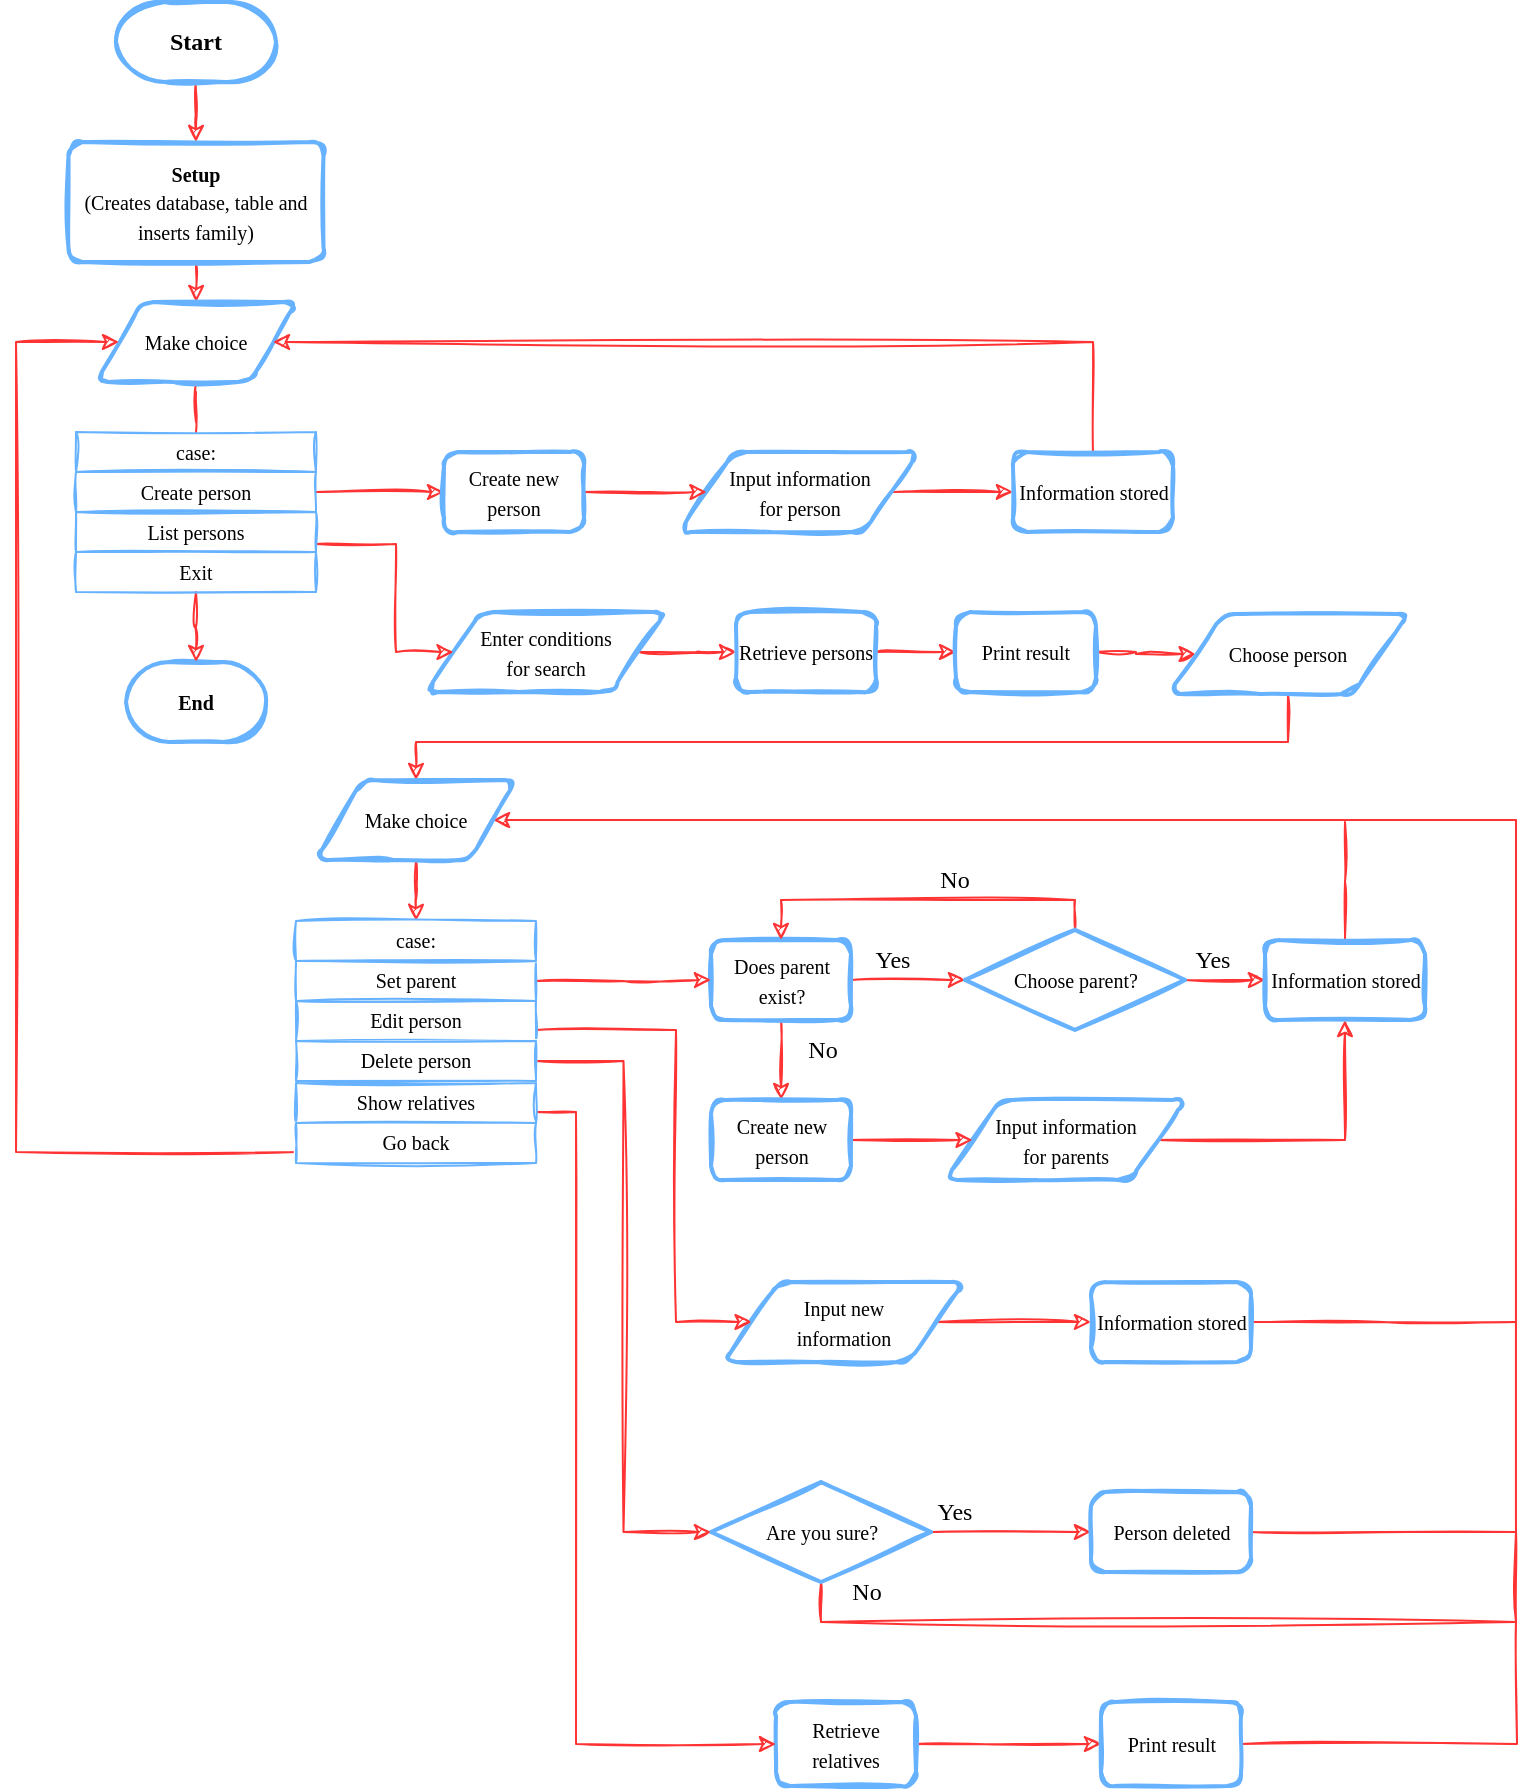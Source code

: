 <mxfile version="14.4.3" type="device"><diagram id="m1fnCte9TXBrU9yrCQy4" name="Sida-1"><mxGraphModel dx="1086" dy="966" grid="1" gridSize="10" guides="1" tooltips="1" connect="1" arrows="1" fold="1" page="1" pageScale="1" pageWidth="827" pageHeight="1169" math="0" shadow="0"><root><mxCell id="0"/><mxCell id="1" parent="0"/><mxCell id="2WczPEV9NUN9qrIEhMAv-21" style="edgeStyle=orthogonalEdgeStyle;rounded=0;orthogonalLoop=1;jettySize=auto;html=1;entryX=0.5;entryY=0;entryDx=0;entryDy=0;fillColor=#dae8fc;strokeWidth=1;sketch=1;strokeColor=#FF3333;" parent="1" source="2WczPEV9NUN9qrIEhMAv-3" target="2WczPEV9NUN9qrIEhMAv-6" edge="1"><mxGeometry relative="1" as="geometry"/></mxCell><mxCell id="2WczPEV9NUN9qrIEhMAv-3" value="&lt;b&gt;Start&lt;/b&gt;" style="strokeWidth=2;html=1;shape=mxgraph.flowchart.terminator;whiteSpace=wrap;sketch=1;fillColor=none;fontFamily=Comic Sans MS;strokeColor=#66B2FF;" parent="1" vertex="1"><mxGeometry x="90" y="20" width="80" height="40" as="geometry"/></mxCell><mxCell id="2WczPEV9NUN9qrIEhMAv-23" style="edgeStyle=orthogonalEdgeStyle;rounded=0;orthogonalLoop=1;jettySize=auto;html=1;entryX=0.5;entryY=0;entryDx=0;entryDy=0;fillColor=#dae8fc;strokeWidth=1;sketch=1;strokeColor=#FF3333;" parent="1" source="2WczPEV9NUN9qrIEhMAv-6" target="2WczPEV9NUN9qrIEhMAv-11" edge="1"><mxGeometry relative="1" as="geometry"/></mxCell><mxCell id="2WczPEV9NUN9qrIEhMAv-6" value="&lt;font style=&quot;font-size: 10px&quot;&gt;&lt;b&gt;Setup&lt;/b&gt;&lt;br&gt;(Creates database, table and inserts family)&lt;/font&gt;" style="rounded=1;whiteSpace=wrap;html=1;absoluteArcSize=1;arcSize=14;strokeWidth=2;sketch=1;fillColor=none;fontFamily=Comic Sans MS;strokeColor=#66B2FF;" parent="1" vertex="1"><mxGeometry x="66.25" y="90" width="127.5" height="60" as="geometry"/></mxCell><mxCell id="pw-QrtVI2N23kxXlAmNf-2" style="edgeStyle=orthogonalEdgeStyle;rounded=0;sketch=1;orthogonalLoop=1;jettySize=auto;html=1;entryX=0.5;entryY=0;entryDx=0;entryDy=0;endArrow=none;endFill=0;strokeColor=#FF3333;" edge="1" parent="1" source="2WczPEV9NUN9qrIEhMAv-11" target="3bvVjmkPHCoyLlbybWs3-29"><mxGeometry relative="1" as="geometry"/></mxCell><mxCell id="2WczPEV9NUN9qrIEhMAv-11" value="&lt;font style=&quot;font-size: 10px&quot;&gt;Make choice&lt;/font&gt;" style="shape=parallelogram;html=1;strokeWidth=2;perimeter=parallelogramPerimeter;whiteSpace=wrap;rounded=1;arcSize=12;size=0.23;sketch=1;fontFamily=Comic Sans MS;fillColor=none;strokeColor=#66B2FF;" parent="1" vertex="1"><mxGeometry x="80" y="170" width="100" height="40" as="geometry"/></mxCell><mxCell id="2WczPEV9NUN9qrIEhMAv-107" style="edgeStyle=orthogonalEdgeStyle;rounded=0;orthogonalLoop=1;jettySize=auto;html=1;endArrow=classic;endFill=1;fillColor=#dae8fc;strokeWidth=1;sketch=1;exitX=1;exitY=0.5;exitDx=0;exitDy=0;strokeColor=#FF3333;" parent="1" source="3bvVjmkPHCoyLlbybWs3-28" target="2WczPEV9NUN9qrIEhMAv-106" edge="1"><mxGeometry relative="1" as="geometry"><mxPoint x="185" y="265.0" as="sourcePoint"/></mxGeometry></mxCell><mxCell id="2WczPEV9NUN9qrIEhMAv-110" style="edgeStyle=orthogonalEdgeStyle;rounded=0;orthogonalLoop=1;jettySize=auto;html=1;entryX=0;entryY=0.5;entryDx=0;entryDy=0;endArrow=classic;endFill=1;fillColor=#dae8fc;strokeWidth=1;sketch=1;strokeColor=#FF3333;" parent="1" source="2WczPEV9NUN9qrIEhMAv-33" target="2WczPEV9NUN9qrIEhMAv-109" edge="1"><mxGeometry relative="1" as="geometry"/></mxCell><mxCell id="2WczPEV9NUN9qrIEhMAv-33" value="&lt;font style=&quot;font-size: 10px&quot;&gt;Input information&lt;br&gt;for person&lt;/font&gt;" style="shape=parallelogram;html=1;strokeWidth=2;perimeter=parallelogramPerimeter;whiteSpace=wrap;rounded=1;arcSize=12;size=0.23;sketch=1;fontFamily=Comic Sans MS;fillColor=none;strokeColor=#66B2FF;" parent="1" vertex="1"><mxGeometry x="371.5" y="245" width="120" height="40" as="geometry"/></mxCell><mxCell id="2WczPEV9NUN9qrIEhMAv-117" style="edgeStyle=orthogonalEdgeStyle;rounded=0;orthogonalLoop=1;jettySize=auto;html=1;endArrow=classic;endFill=1;fillColor=#dae8fc;strokeWidth=1;sketch=1;strokeColor=#FF3333;" parent="1" source="2WczPEV9NUN9qrIEhMAv-37" target="2WczPEV9NUN9qrIEhMAv-115" edge="1"><mxGeometry relative="1" as="geometry"/></mxCell><mxCell id="2WczPEV9NUN9qrIEhMAv-37" value="&lt;font style=&quot;font-size: 10px&quot;&gt;Input information&lt;br&gt;for parents&lt;/font&gt;" style="shape=parallelogram;html=1;strokeWidth=2;perimeter=parallelogramPerimeter;whiteSpace=wrap;rounded=1;arcSize=12;size=0.23;sketch=1;fontFamily=Comic Sans MS;fillColor=none;strokeColor=#66B2FF;" parent="1" vertex="1"><mxGeometry x="504.5" y="568.97" width="120" height="40" as="geometry"/></mxCell><mxCell id="2WczPEV9NUN9qrIEhMAv-45" value="&lt;font style=&quot;font-size: 10px&quot;&gt;&lt;b&gt;End&lt;/b&gt;&lt;/font&gt;" style="strokeWidth=2;html=1;shape=mxgraph.flowchart.terminator;whiteSpace=wrap;sketch=1;fontFamily=Comic Sans MS;fillColor=none;strokeColor=#66B2FF;" parent="1" vertex="1"><mxGeometry x="95" y="350" width="70" height="40" as="geometry"/></mxCell><mxCell id="2WczPEV9NUN9qrIEhMAv-94" style="edgeStyle=orthogonalEdgeStyle;rounded=0;orthogonalLoop=1;jettySize=auto;html=1;entryX=0;entryY=0.5;entryDx=0;entryDy=0;entryPerimeter=0;endArrow=classic;endFill=1;fillColor=#dae8fc;strokeWidth=1;sketch=1;strokeColor=#FF3333;" parent="1" source="2WczPEV9NUN9qrIEhMAv-50" target="2WczPEV9NUN9qrIEhMAv-78" edge="1"><mxGeometry relative="1" as="geometry"/></mxCell><mxCell id="2WczPEV9NUN9qrIEhMAv-96" style="edgeStyle=orthogonalEdgeStyle;rounded=0;orthogonalLoop=1;jettySize=auto;html=1;entryX=0.5;entryY=0;entryDx=0;entryDy=0;endArrow=classic;endFill=1;fillColor=#dae8fc;strokeWidth=1;sketch=1;strokeColor=#FF3333;" parent="1" source="2WczPEV9NUN9qrIEhMAv-50" target="2WczPEV9NUN9qrIEhMAv-64" edge="1"><mxGeometry relative="1" as="geometry"/></mxCell><mxCell id="2WczPEV9NUN9qrIEhMAv-50" value="&lt;span style=&quot;font-size: 10px&quot;&gt;Does parent exist?&lt;/span&gt;" style="rounded=1;whiteSpace=wrap;html=1;absoluteArcSize=1;arcSize=14;strokeWidth=2;sketch=1;fontFamily=Comic Sans MS;fillColor=none;strokeColor=#66B2FF;" parent="1" vertex="1"><mxGeometry x="387.5" y="488.97" width="70" height="40" as="geometry"/></mxCell><mxCell id="2WczPEV9NUN9qrIEhMAv-97" style="edgeStyle=orthogonalEdgeStyle;rounded=0;orthogonalLoop=1;jettySize=auto;html=1;entryX=0;entryY=0.5;entryDx=0;entryDy=0;endArrow=classic;endFill=1;fillColor=#dae8fc;strokeWidth=1;sketch=1;strokeColor=#FF3333;" parent="1" source="2WczPEV9NUN9qrIEhMAv-64" target="2WczPEV9NUN9qrIEhMAv-37" edge="1"><mxGeometry relative="1" as="geometry"/></mxCell><mxCell id="2WczPEV9NUN9qrIEhMAv-64" value="&lt;span style=&quot;font-size: 10px&quot;&gt;Create new person&lt;/span&gt;" style="rounded=1;whiteSpace=wrap;html=1;absoluteArcSize=1;arcSize=14;strokeWidth=2;sketch=1;fontFamily=Comic Sans MS;fillColor=none;strokeColor=#66B2FF;" parent="1" vertex="1"><mxGeometry x="387.5" y="568.97" width="70" height="40" as="geometry"/></mxCell><mxCell id="2WczPEV9NUN9qrIEhMAv-73" value="No" style="text;html=1;align=center;verticalAlign=middle;resizable=0;points=[];autosize=1;sketch=1;strokeWidth=1;fontFamily=Comic Sans MS;" parent="1" vertex="1"><mxGeometry x="427.5" y="533.97" width="30" height="20" as="geometry"/></mxCell><mxCell id="2WczPEV9NUN9qrIEhMAv-76" value="Yes" style="text;html=1;align=center;verticalAlign=middle;resizable=0;points=[];autosize=1;sketch=1;strokeWidth=1;fontFamily=Comic Sans MS;" parent="1" vertex="1"><mxGeometry x="617.5" y="488.97" width="40" height="20" as="geometry"/></mxCell><mxCell id="2WczPEV9NUN9qrIEhMAv-100" style="edgeStyle=orthogonalEdgeStyle;rounded=0;orthogonalLoop=1;jettySize=auto;html=1;entryX=0.5;entryY=0;entryDx=0;entryDy=0;endArrow=classic;endFill=1;fillColor=#dae8fc;strokeWidth=1;sketch=1;strokeColor=#FF3333;" parent="1" source="2WczPEV9NUN9qrIEhMAv-78" target="2WczPEV9NUN9qrIEhMAv-50" edge="1"><mxGeometry relative="1" as="geometry"><Array as="points"><mxPoint x="570" y="469"/><mxPoint x="423" y="469"/></Array></mxGeometry></mxCell><mxCell id="2WczPEV9NUN9qrIEhMAv-116" style="edgeStyle=orthogonalEdgeStyle;rounded=0;orthogonalLoop=1;jettySize=auto;html=1;entryX=0;entryY=0.5;entryDx=0;entryDy=0;endArrow=classic;endFill=1;fillColor=#dae8fc;strokeWidth=1;sketch=1;strokeColor=#FF3333;" parent="1" source="2WczPEV9NUN9qrIEhMAv-78" target="2WczPEV9NUN9qrIEhMAv-115" edge="1"><mxGeometry relative="1" as="geometry"/></mxCell><mxCell id="2WczPEV9NUN9qrIEhMAv-78" value="&lt;font style=&quot;font-size: 10px&quot;&gt;Choose parent?&lt;/font&gt;" style="strokeWidth=2;html=1;shape=mxgraph.flowchart.decision;whiteSpace=wrap;sketch=1;fontFamily=Comic Sans MS;fillColor=none;strokeColor=#66B2FF;" parent="1" vertex="1"><mxGeometry x="514.5" y="483.97" width="110" height="50" as="geometry"/></mxCell><mxCell id="2WczPEV9NUN9qrIEhMAv-82" value="Yes" style="text;html=1;align=center;verticalAlign=middle;resizable=0;points=[];autosize=1;sketch=1;strokeWidth=1;fontFamily=Comic Sans MS;" parent="1" vertex="1"><mxGeometry x="457.5" y="488.97" width="40" height="20" as="geometry"/></mxCell><mxCell id="2WczPEV9NUN9qrIEhMAv-101" value="No" style="text;html=1;align=center;verticalAlign=middle;resizable=0;points=[];autosize=1;sketch=1;strokeWidth=1;fontFamily=Comic Sans MS;" parent="1" vertex="1"><mxGeometry x="494.25" y="449" width="30" height="20" as="geometry"/></mxCell><mxCell id="2WczPEV9NUN9qrIEhMAv-114" style="edgeStyle=orthogonalEdgeStyle;rounded=0;orthogonalLoop=1;jettySize=auto;html=1;entryX=0;entryY=0.5;entryDx=0;entryDy=0;endArrow=classic;endFill=1;fillColor=#dae8fc;strokeWidth=1;sketch=1;strokeColor=#FF3333;" parent="1" source="2WczPEV9NUN9qrIEhMAv-103" target="2WczPEV9NUN9qrIEhMAv-113" edge="1"><mxGeometry relative="1" as="geometry"/></mxCell><mxCell id="2WczPEV9NUN9qrIEhMAv-103" value="&lt;span style=&quot;font-size: 10px&quot;&gt;Input new&lt;br&gt;information&lt;/span&gt;" style="shape=parallelogram;html=1;strokeWidth=2;perimeter=parallelogramPerimeter;whiteSpace=wrap;rounded=1;arcSize=12;size=0.23;sketch=1;fontFamily=Comic Sans MS;fillColor=none;strokeColor=#66B2FF;" parent="1" vertex="1"><mxGeometry x="394" y="660" width="120" height="40" as="geometry"/></mxCell><mxCell id="2WczPEV9NUN9qrIEhMAv-108" style="edgeStyle=orthogonalEdgeStyle;rounded=0;orthogonalLoop=1;jettySize=auto;html=1;endArrow=classic;endFill=1;fillColor=#dae8fc;strokeWidth=1;sketch=1;strokeColor=#FF3333;" parent="1" source="2WczPEV9NUN9qrIEhMAv-106" target="2WczPEV9NUN9qrIEhMAv-33" edge="1"><mxGeometry relative="1" as="geometry"/></mxCell><mxCell id="2WczPEV9NUN9qrIEhMAv-106" value="&lt;span style=&quot;font-size: 10px&quot;&gt;Create new person&lt;/span&gt;" style="rounded=1;whiteSpace=wrap;html=1;absoluteArcSize=1;arcSize=14;strokeWidth=2;sketch=1;fontFamily=Comic Sans MS;fillColor=none;strokeColor=#66B2FF;" parent="1" vertex="1"><mxGeometry x="254" y="245" width="70" height="40" as="geometry"/></mxCell><mxCell id="2WczPEV9NUN9qrIEhMAv-119" style="edgeStyle=orthogonalEdgeStyle;rounded=0;orthogonalLoop=1;jettySize=auto;html=1;endArrow=classic;endFill=1;fillColor=#f8cecc;strokeWidth=1;sketch=1;entryX=1;entryY=0.5;entryDx=0;entryDy=0;strokeColor=#FF3333;" parent="1" source="2WczPEV9NUN9qrIEhMAv-109" target="2WczPEV9NUN9qrIEhMAv-11" edge="1"><mxGeometry relative="1" as="geometry"><mxPoint x="310" y="170" as="targetPoint"/><Array as="points"><mxPoint x="579" y="190"/></Array></mxGeometry></mxCell><mxCell id="2WczPEV9NUN9qrIEhMAv-109" value="&lt;span style=&quot;font-size: 10px&quot;&gt;Information stored&lt;/span&gt;" style="rounded=1;whiteSpace=wrap;html=1;absoluteArcSize=1;arcSize=14;strokeWidth=2;sketch=1;fontFamily=Comic Sans MS;fillColor=none;strokeColor=#66B2FF;" parent="1" vertex="1"><mxGeometry x="538.5" y="245" width="80" height="40" as="geometry"/></mxCell><mxCell id="3bvVjmkPHCoyLlbybWs3-50" style="edgeStyle=orthogonalEdgeStyle;rounded=0;sketch=1;orthogonalLoop=1;jettySize=auto;html=1;strokeWidth=1;fontFamily=Comic Sans MS;fontSize=11;endArrow=none;endFill=0;strokeColor=#FF3333;" parent="1" source="2WczPEV9NUN9qrIEhMAv-113" edge="1"><mxGeometry relative="1" as="geometry"><mxPoint x="790" y="680" as="targetPoint"/></mxGeometry></mxCell><mxCell id="2WczPEV9NUN9qrIEhMAv-113" value="&lt;span style=&quot;font-size: 10px&quot;&gt;Information stored&lt;/span&gt;" style="rounded=1;whiteSpace=wrap;html=1;absoluteArcSize=1;arcSize=14;strokeWidth=2;sketch=1;fontFamily=Comic Sans MS;fillColor=none;strokeColor=#66B2FF;" parent="1" vertex="1"><mxGeometry x="577.5" y="660" width="80" height="40" as="geometry"/></mxCell><mxCell id="pw-QrtVI2N23kxXlAmNf-1" style="edgeStyle=orthogonalEdgeStyle;rounded=0;orthogonalLoop=1;jettySize=auto;html=1;endArrow=none;endFill=0;sketch=1;strokeColor=#FF3333;" edge="1" parent="1" source="2WczPEV9NUN9qrIEhMAv-115"><mxGeometry relative="1" as="geometry"><mxPoint x="704.5" y="430" as="targetPoint"/></mxGeometry></mxCell><mxCell id="2WczPEV9NUN9qrIEhMAv-115" value="&lt;span style=&quot;font-size: 10px&quot;&gt;Information stored&lt;/span&gt;" style="rounded=1;whiteSpace=wrap;html=1;absoluteArcSize=1;arcSize=14;strokeWidth=2;sketch=1;fontFamily=Comic Sans MS;fillColor=none;strokeColor=#66B2FF;" parent="1" vertex="1"><mxGeometry x="664.5" y="488.97" width="80" height="40" as="geometry"/></mxCell><mxCell id="2WczPEV9NUN9qrIEhMAv-200" style="edgeStyle=orthogonalEdgeStyle;rounded=0;orthogonalLoop=1;jettySize=auto;html=1;entryX=0;entryY=0.5;entryDx=0;entryDy=0;endArrow=classic;endFill=1;fillColor=#dae8fc;strokeWidth=1;sketch=1;strokeColor=#FF3333;" parent="1" source="2WczPEV9NUN9qrIEhMAv-126" target="2WczPEV9NUN9qrIEhMAv-128" edge="1"><mxGeometry relative="1" as="geometry"/></mxCell><mxCell id="2WczPEV9NUN9qrIEhMAv-203" style="edgeStyle=orthogonalEdgeStyle;rounded=0;orthogonalLoop=1;jettySize=auto;html=1;endArrow=none;endFill=0;exitX=0.5;exitY=1;exitDx=0;exitDy=0;exitPerimeter=0;fillColor=#dae8fc;strokeWidth=1;sketch=1;strokeColor=#FF3333;" parent="1" source="2WczPEV9NUN9qrIEhMAv-126" edge="1"><mxGeometry relative="1" as="geometry"><mxPoint x="790" y="785" as="targetPoint"/><Array as="points"><mxPoint x="443" y="830"/><mxPoint x="790" y="830"/></Array></mxGeometry></mxCell><mxCell id="2WczPEV9NUN9qrIEhMAv-126" value="&lt;font style=&quot;font-size: 10px&quot;&gt;Are you sure?&lt;/font&gt;" style="strokeWidth=2;html=1;shape=mxgraph.flowchart.decision;whiteSpace=wrap;sketch=1;fontFamily=Comic Sans MS;fillColor=none;strokeColor=#66B2FF;" parent="1" vertex="1"><mxGeometry x="387.5" y="760" width="110" height="50" as="geometry"/></mxCell><mxCell id="3bvVjmkPHCoyLlbybWs3-48" style="edgeStyle=orthogonalEdgeStyle;rounded=0;sketch=1;orthogonalLoop=1;jettySize=auto;html=1;strokeWidth=1;fontFamily=Comic Sans MS;fontSize=11;entryX=1;entryY=0.5;entryDx=0;entryDy=0;strokeColor=#FF3333;" parent="1" source="2WczPEV9NUN9qrIEhMAv-128" target="2WczPEV9NUN9qrIEhMAv-178" edge="1"><mxGeometry relative="1" as="geometry"><mxPoint x="770" y="420" as="targetPoint"/><Array as="points"><mxPoint x="790" y="785"/><mxPoint x="790" y="429"/></Array></mxGeometry></mxCell><mxCell id="2WczPEV9NUN9qrIEhMAv-128" value="&lt;span style=&quot;font-size: 10px&quot;&gt;Person deleted&lt;/span&gt;" style="rounded=1;whiteSpace=wrap;html=1;absoluteArcSize=1;arcSize=14;strokeWidth=2;sketch=1;fontFamily=Comic Sans MS;fillColor=none;strokeColor=#66B2FF;" parent="1" vertex="1"><mxGeometry x="577.5" y="765" width="80" height="40" as="geometry"/></mxCell><mxCell id="2WczPEV9NUN9qrIEhMAv-151" style="edgeStyle=orthogonalEdgeStyle;rounded=0;orthogonalLoop=1;jettySize=auto;html=1;entryX=0;entryY=0.5;entryDx=0;entryDy=0;endArrow=classic;endFill=1;fillColor=#dae8fc;strokeWidth=1;sketch=1;strokeColor=#FF3333;" parent="1" source="2WczPEV9NUN9qrIEhMAv-147" target="2WczPEV9NUN9qrIEhMAv-150" edge="1"><mxGeometry relative="1" as="geometry"/></mxCell><mxCell id="2WczPEV9NUN9qrIEhMAv-147" value="&lt;span style=&quot;font-size: 10px&quot;&gt;Enter conditions&lt;br&gt;for search&lt;/span&gt;" style="shape=parallelogram;html=1;strokeWidth=2;perimeter=parallelogramPerimeter;whiteSpace=wrap;rounded=1;arcSize=12;size=0.23;sketch=1;fontFamily=Comic Sans MS;fillColor=none;strokeColor=#66B2FF;" parent="1" vertex="1"><mxGeometry x="245" y="325" width="120" height="40" as="geometry"/></mxCell><mxCell id="2WczPEV9NUN9qrIEhMAv-180" style="edgeStyle=orthogonalEdgeStyle;rounded=0;orthogonalLoop=1;jettySize=auto;html=1;entryX=0;entryY=0.5;entryDx=0;entryDy=0;endArrow=classic;endFill=1;fillColor=#dae8fc;strokeWidth=1;sketch=1;strokeColor=#FF3333;" parent="1" source="2WczPEV9NUN9qrIEhMAv-150" target="2WczPEV9NUN9qrIEhMAv-152" edge="1"><mxGeometry relative="1" as="geometry"/></mxCell><mxCell id="2WczPEV9NUN9qrIEhMAv-150" value="&lt;span style=&quot;font-size: 10px&quot;&gt;Retrieve persons&lt;/span&gt;" style="rounded=1;whiteSpace=wrap;html=1;absoluteArcSize=1;arcSize=14;strokeWidth=2;sketch=1;fontFamily=Comic Sans MS;fillColor=none;strokeColor=#66B2FF;" parent="1" vertex="1"><mxGeometry x="400" y="325" width="70" height="40" as="geometry"/></mxCell><mxCell id="2WczPEV9NUN9qrIEhMAv-181" style="edgeStyle=orthogonalEdgeStyle;rounded=0;orthogonalLoop=1;jettySize=auto;html=1;entryX=0.5;entryY=0;entryDx=0;entryDy=0;endArrow=classic;endFill=1;fillColor=#dae8fc;strokeWidth=1;sketch=1;strokeColor=#FF3333;" parent="1" source="2WczPEV9NUN9qrIEhMAv-187" target="2WczPEV9NUN9qrIEhMAv-178" edge="1"><mxGeometry relative="1" as="geometry"><Array as="points"><mxPoint x="676" y="390"/><mxPoint x="240" y="390"/></Array></mxGeometry></mxCell><mxCell id="pw-QrtVI2N23kxXlAmNf-3" style="edgeStyle=orthogonalEdgeStyle;rounded=0;sketch=1;orthogonalLoop=1;jettySize=auto;html=1;entryX=0;entryY=0.5;entryDx=0;entryDy=0;endArrow=classic;endFill=1;strokeColor=#FF3333;" edge="1" parent="1" source="2WczPEV9NUN9qrIEhMAv-152" target="2WczPEV9NUN9qrIEhMAv-187"><mxGeometry relative="1" as="geometry"/></mxCell><mxCell id="2WczPEV9NUN9qrIEhMAv-152" value="&lt;span style=&quot;font-size: 10px&quot;&gt;Print result&lt;/span&gt;" style="rounded=1;whiteSpace=wrap;html=1;absoluteArcSize=1;arcSize=14;strokeWidth=2;sketch=1;fontFamily=Comic Sans MS;fillColor=none;strokeColor=#66B2FF;" parent="1" vertex="1"><mxGeometry x="510" y="325" width="70" height="40" as="geometry"/></mxCell><mxCell id="2WczPEV9NUN9qrIEhMAv-168" style="edgeStyle=orthogonalEdgeStyle;rounded=0;orthogonalLoop=1;jettySize=auto;html=1;entryX=0;entryY=0.5;entryDx=0;entryDy=0;endArrow=classic;endFill=1;fillColor=#dae8fc;strokeWidth=1;sketch=1;strokeColor=#FF3333;" parent="1" source="2WczPEV9NUN9qrIEhMAv-163" target="2WczPEV9NUN9qrIEhMAv-167" edge="1"><mxGeometry relative="1" as="geometry"/></mxCell><mxCell id="2WczPEV9NUN9qrIEhMAv-163" value="&lt;span style=&quot;font-size: 10px&quot;&gt;Retrieve relatives&lt;/span&gt;" style="rounded=1;whiteSpace=wrap;html=1;absoluteArcSize=1;arcSize=14;strokeWidth=2;sketch=1;fontFamily=Comic Sans MS;fillColor=none;strokeColor=#66B2FF;" parent="1" vertex="1"><mxGeometry x="420" y="870" width="70" height="42" as="geometry"/></mxCell><mxCell id="2WczPEV9NUN9qrIEhMAv-221" style="edgeStyle=orthogonalEdgeStyle;rounded=0;orthogonalLoop=1;jettySize=auto;html=1;endArrow=none;endFill=0;fillColor=#dae8fc;strokeWidth=1;sketch=1;strokeColor=#FF3333;" parent="1" source="2WczPEV9NUN9qrIEhMAv-167" edge="1"><mxGeometry relative="1" as="geometry"><mxPoint x="790" y="830" as="targetPoint"/></mxGeometry></mxCell><mxCell id="2WczPEV9NUN9qrIEhMAv-167" value="&lt;span style=&quot;font-size: 10px&quot;&gt;Print result&lt;/span&gt;" style="rounded=1;whiteSpace=wrap;html=1;absoluteArcSize=1;arcSize=14;strokeWidth=2;sketch=1;fontFamily=Comic Sans MS;fillColor=none;strokeColor=#66B2FF;" parent="1" vertex="1"><mxGeometry x="582.5" y="870" width="70" height="42" as="geometry"/></mxCell><mxCell id="2WczPEV9NUN9qrIEhMAv-182" style="edgeStyle=orthogonalEdgeStyle;rounded=0;orthogonalLoop=1;jettySize=auto;html=1;endArrow=classic;endFill=1;fillColor=#dae8fc;strokeWidth=1;sketch=1;entryX=0.5;entryY=0;entryDx=0;entryDy=0;strokeColor=#FF3333;" parent="1" source="2WczPEV9NUN9qrIEhMAv-178" target="3bvVjmkPHCoyLlbybWs3-37" edge="1"><mxGeometry relative="1" as="geometry"><mxPoint x="270.034" y="483.97" as="targetPoint"/></mxGeometry></mxCell><mxCell id="2WczPEV9NUN9qrIEhMAv-178" value="&lt;span style=&quot;font-size: 10px&quot;&gt;Make choice&lt;/span&gt;" style="shape=parallelogram;html=1;strokeWidth=2;perimeter=parallelogramPerimeter;whiteSpace=wrap;rounded=1;arcSize=12;size=0.23;sketch=1;fontFamily=Comic Sans MS;strokeColor=#66B2FF;" parent="1" vertex="1"><mxGeometry x="190" y="409" width="100" height="40" as="geometry"/></mxCell><mxCell id="2WczPEV9NUN9qrIEhMAv-187" value="&lt;font style=&quot;font-size: 10px&quot;&gt;Choose person&lt;/font&gt;" style="shape=parallelogram;html=1;strokeWidth=2;perimeter=parallelogramPerimeter;whiteSpace=wrap;rounded=1;arcSize=12;size=0.23;sketch=1;fontFamily=Comic Sans MS;fillColor=none;strokeColor=#66B2FF;" parent="1" vertex="1"><mxGeometry x="616" y="326" width="120" height="40" as="geometry"/></mxCell><mxCell id="2WczPEV9NUN9qrIEhMAv-202" value="Yes" style="text;html=1;align=center;verticalAlign=middle;resizable=0;points=[];autosize=1;sketch=1;strokeWidth=1;fontFamily=Comic Sans MS;" parent="1" vertex="1"><mxGeometry x="489.25" y="765" width="40" height="20" as="geometry"/></mxCell><mxCell id="2WczPEV9NUN9qrIEhMAv-204" value="No" style="text;html=1;align=center;verticalAlign=middle;resizable=0;points=[];autosize=1;sketch=1;strokeWidth=1;fontFamily=Comic Sans MS;" parent="1" vertex="1"><mxGeometry x="450" y="805" width="30" height="20" as="geometry"/></mxCell><mxCell id="3bvVjmkPHCoyLlbybWs3-28" value="&lt;font style=&quot;font-size: 10px&quot;&gt;Create person&lt;/font&gt;" style="rounded=0;whiteSpace=wrap;html=1;sketch=1;strokeWidth=1;fillColor=none;fontFamily=Comic Sans MS;fontSize=11;strokeColor=#66B2FF;" parent="1" vertex="1"><mxGeometry x="70" y="255" width="120" height="20" as="geometry"/></mxCell><mxCell id="3bvVjmkPHCoyLlbybWs3-29" value="&lt;font style=&quot;font-size: 10px&quot;&gt;case:&lt;/font&gt;" style="rounded=0;whiteSpace=wrap;html=1;sketch=1;strokeWidth=1;fillColor=none;fontFamily=Comic Sans MS;fontSize=11;strokeColor=#66B2FF;" parent="1" vertex="1"><mxGeometry x="70" y="235" width="120" height="20" as="geometry"/></mxCell><mxCell id="3bvVjmkPHCoyLlbybWs3-32" style="edgeStyle=orthogonalEdgeStyle;rounded=0;sketch=1;orthogonalLoop=1;jettySize=auto;html=1;entryX=0;entryY=0.5;entryDx=0;entryDy=0;strokeWidth=1;fontFamily=Comic Sans MS;fontSize=11;strokeColor=#FF3333;" parent="1" source="3bvVjmkPHCoyLlbybWs3-31" target="2WczPEV9NUN9qrIEhMAv-147" edge="1"><mxGeometry relative="1" as="geometry"><Array as="points"><mxPoint x="230" y="291"/><mxPoint x="230" y="345"/></Array></mxGeometry></mxCell><mxCell id="3bvVjmkPHCoyLlbybWs3-31" value="&lt;font style=&quot;font-size: 10px&quot;&gt;List persons&lt;/font&gt;" style="rounded=0;whiteSpace=wrap;html=1;sketch=1;strokeWidth=1;fillColor=none;fontFamily=Comic Sans MS;fontSize=11;strokeColor=#66B2FF;" parent="1" vertex="1"><mxGeometry x="70" y="275" width="120" height="20" as="geometry"/></mxCell><mxCell id="3bvVjmkPHCoyLlbybWs3-34" style="edgeStyle=orthogonalEdgeStyle;curved=1;rounded=0;sketch=1;orthogonalLoop=1;jettySize=auto;html=1;entryX=0.5;entryY=0;entryDx=0;entryDy=0;entryPerimeter=0;strokeWidth=1;fontFamily=Comic Sans MS;fontSize=11;strokeColor=#FF3333;" parent="1" source="3bvVjmkPHCoyLlbybWs3-33" target="2WczPEV9NUN9qrIEhMAv-45" edge="1"><mxGeometry relative="1" as="geometry"/></mxCell><mxCell id="3bvVjmkPHCoyLlbybWs3-33" value="&lt;font style=&quot;font-size: 10px&quot;&gt;Exit&lt;/font&gt;" style="rounded=0;whiteSpace=wrap;html=1;sketch=1;strokeWidth=1;fillColor=none;fontFamily=Comic Sans MS;fontSize=11;strokeColor=#66B2FF;" parent="1" vertex="1"><mxGeometry x="70" y="295" width="120" height="20" as="geometry"/></mxCell><mxCell id="3bvVjmkPHCoyLlbybWs3-42" style="edgeStyle=orthogonalEdgeStyle;rounded=0;sketch=1;orthogonalLoop=1;jettySize=auto;html=1;entryX=0;entryY=0.5;entryDx=0;entryDy=0;strokeWidth=1;fontFamily=Comic Sans MS;fontSize=11;strokeColor=#FF3333;" parent="1" source="3bvVjmkPHCoyLlbybWs3-36" target="2WczPEV9NUN9qrIEhMAv-50" edge="1"><mxGeometry relative="1" as="geometry"/></mxCell><mxCell id="3bvVjmkPHCoyLlbybWs3-36" value="&lt;font style=&quot;font-size: 10px&quot;&gt;Set parent&lt;/font&gt;" style="rounded=0;whiteSpace=wrap;html=1;sketch=1;strokeWidth=1;fontFamily=Comic Sans MS;fontSize=11;strokeColor=#66B2FF;" parent="1" vertex="1"><mxGeometry x="180" y="499.45" width="120" height="20" as="geometry"/></mxCell><mxCell id="3bvVjmkPHCoyLlbybWs3-37" value="&lt;font style=&quot;font-size: 10px&quot;&gt;case:&lt;/font&gt;" style="rounded=0;whiteSpace=wrap;html=1;sketch=1;strokeWidth=1;fontFamily=Comic Sans MS;fontSize=11;strokeColor=#66B2FF;" parent="1" vertex="1"><mxGeometry x="180" y="479.45" width="120" height="20" as="geometry"/></mxCell><mxCell id="3bvVjmkPHCoyLlbybWs3-43" style="edgeStyle=orthogonalEdgeStyle;rounded=0;sketch=1;orthogonalLoop=1;jettySize=auto;html=1;entryX=0;entryY=0.5;entryDx=0;entryDy=0;strokeWidth=1;fontFamily=Comic Sans MS;fontSize=11;strokeColor=#FF3333;" parent="1" source="3bvVjmkPHCoyLlbybWs3-38" target="2WczPEV9NUN9qrIEhMAv-103" edge="1"><mxGeometry relative="1" as="geometry"><Array as="points"><mxPoint x="370" y="534"/><mxPoint x="370" y="680"/></Array></mxGeometry></mxCell><mxCell id="3bvVjmkPHCoyLlbybWs3-38" value="&lt;font style=&quot;font-size: 10px&quot;&gt;Edit person&lt;/font&gt;" style="rounded=0;whiteSpace=wrap;html=1;sketch=1;strokeWidth=1;fontFamily=Comic Sans MS;fontSize=11;strokeColor=#66B2FF;" parent="1" vertex="1"><mxGeometry x="180" y="519.45" width="120" height="20" as="geometry"/></mxCell><mxCell id="3bvVjmkPHCoyLlbybWs3-44" style="edgeStyle=orthogonalEdgeStyle;rounded=0;sketch=1;orthogonalLoop=1;jettySize=auto;html=1;exitX=1;exitY=0.5;exitDx=0;exitDy=0;entryX=0;entryY=0.5;entryDx=0;entryDy=0;entryPerimeter=0;strokeWidth=1;fontFamily=Comic Sans MS;fontSize=11;strokeColor=#FF3333;" parent="1" source="3bvVjmkPHCoyLlbybWs3-39" target="2WczPEV9NUN9qrIEhMAv-126" edge="1"><mxGeometry relative="1" as="geometry"/></mxCell><mxCell id="3bvVjmkPHCoyLlbybWs3-39" value="&lt;font style=&quot;font-size: 10px&quot;&gt;Delete person&lt;/font&gt;" style="rounded=0;whiteSpace=wrap;html=1;sketch=1;strokeWidth=1;fontFamily=Comic Sans MS;fontSize=11;strokeColor=#66B2FF;" parent="1" vertex="1"><mxGeometry x="180" y="539.45" width="120" height="20" as="geometry"/></mxCell><mxCell id="3bvVjmkPHCoyLlbybWs3-45" style="edgeStyle=orthogonalEdgeStyle;rounded=0;sketch=1;orthogonalLoop=1;jettySize=auto;html=1;entryX=0;entryY=0.5;entryDx=0;entryDy=0;strokeWidth=1;fontFamily=Comic Sans MS;fontSize=11;strokeColor=#FF3333;" parent="1" source="3bvVjmkPHCoyLlbybWs3-40" target="2WczPEV9NUN9qrIEhMAv-163" edge="1"><mxGeometry relative="1" as="geometry"><Array as="points"><mxPoint x="320" y="575"/><mxPoint x="320" y="891"/></Array></mxGeometry></mxCell><mxCell id="3bvVjmkPHCoyLlbybWs3-40" value="&lt;font style=&quot;font-size: 10px&quot;&gt;Show relatives&lt;/font&gt;" style="rounded=0;whiteSpace=wrap;html=1;sketch=1;strokeWidth=1;fontFamily=Comic Sans MS;fontSize=11;strokeColor=#66B2FF;" parent="1" vertex="1"><mxGeometry x="180" y="560.48" width="120" height="20" as="geometry"/></mxCell><mxCell id="3bvVjmkPHCoyLlbybWs3-46" style="edgeStyle=orthogonalEdgeStyle;rounded=0;sketch=1;orthogonalLoop=1;jettySize=auto;html=1;strokeWidth=1;fontFamily=Comic Sans MS;fontSize=11;entryX=0;entryY=0.5;entryDx=0;entryDy=0;strokeColor=#FF3333;" parent="1" source="3bvVjmkPHCoyLlbybWs3-41" target="2WczPEV9NUN9qrIEhMAv-11" edge="1"><mxGeometry relative="1" as="geometry"><mxPoint x="10" y="310" as="targetPoint"/><Array as="points"><mxPoint x="40" y="595"/><mxPoint x="40" y="190"/></Array></mxGeometry></mxCell><mxCell id="3bvVjmkPHCoyLlbybWs3-41" value="&lt;font style=&quot;font-size: 10px&quot;&gt;Go back&lt;/font&gt;" style="rounded=0;whiteSpace=wrap;html=1;sketch=1;strokeWidth=1;fontFamily=Comic Sans MS;fontSize=11;strokeColor=#66B2FF;" parent="1" vertex="1"><mxGeometry x="180" y="580.48" width="120" height="20" as="geometry"/></mxCell></root></mxGraphModel></diagram></mxfile>